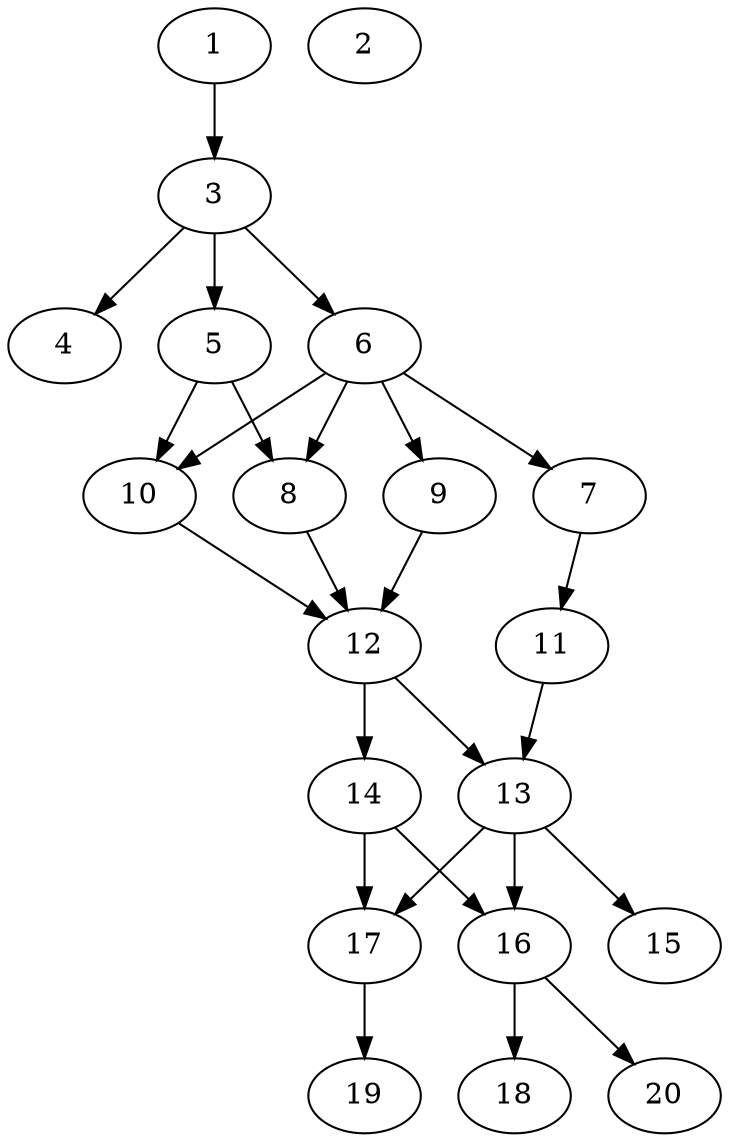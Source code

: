 // DAG automatically generated by daggen at Sat Jul 27 15:36:23 2019
// ./daggen --dot -n 20 --ccr 0.3 --fat 0.4 --regular 0.5 --density 0.7 --mindata 5242880 --maxdata 52428800 
digraph G {
  1 [size="133345280", alpha="0.09", expect_size="40003584"] 
  1 -> 3 [size ="40003584"]
  2 [size="97375573", alpha="0.15", expect_size="29212672"] 
  3 [size="144035840", alpha="0.12", expect_size="43210752"] 
  3 -> 4 [size ="43210752"]
  3 -> 5 [size ="43210752"]
  3 -> 6 [size ="43210752"]
  4 [size="75554133", alpha="0.09", expect_size="22666240"] 
  5 [size="71174827", alpha="0.03", expect_size="21352448"] 
  5 -> 8 [size ="21352448"]
  5 -> 10 [size ="21352448"]
  6 [size="126774613", alpha="0.05", expect_size="38032384"] 
  6 -> 7 [size ="38032384"]
  6 -> 8 [size ="38032384"]
  6 -> 9 [size ="38032384"]
  6 -> 10 [size ="38032384"]
  7 [size="38553600", alpha="0.16", expect_size="11566080"] 
  7 -> 11 [size ="11566080"]
  8 [size="60996267", alpha="0.01", expect_size="18298880"] 
  8 -> 12 [size ="18298880"]
  9 [size="81687893", alpha="0.20", expect_size="24506368"] 
  9 -> 12 [size ="24506368"]
  10 [size="139427840", alpha="0.10", expect_size="41828352"] 
  10 -> 12 [size ="41828352"]
  11 [size="89074347", alpha="0.20", expect_size="26722304"] 
  11 -> 13 [size ="26722304"]
  12 [size="158685867", alpha="0.14", expect_size="47605760"] 
  12 -> 13 [size ="47605760"]
  12 -> 14 [size ="47605760"]
  13 [size="122753707", alpha="0.06", expect_size="36826112"] 
  13 -> 15 [size ="36826112"]
  13 -> 16 [size ="36826112"]
  13 -> 17 [size ="36826112"]
  14 [size="56531627", alpha="0.17", expect_size="16959488"] 
  14 -> 16 [size ="16959488"]
  14 -> 17 [size ="16959488"]
  15 [size="123651413", alpha="0.00", expect_size="37095424"] 
  16 [size="145100800", alpha="0.06", expect_size="43530240"] 
  16 -> 18 [size ="43530240"]
  16 -> 20 [size ="43530240"]
  17 [size="26320213", alpha="0.19", expect_size="7896064"] 
  17 -> 19 [size ="7896064"]
  18 [size="149899947", alpha="0.19", expect_size="44969984"] 
  19 [size="155463680", alpha="0.13", expect_size="46639104"] 
  20 [size="155077973", alpha="0.14", expect_size="46523392"] 
}
